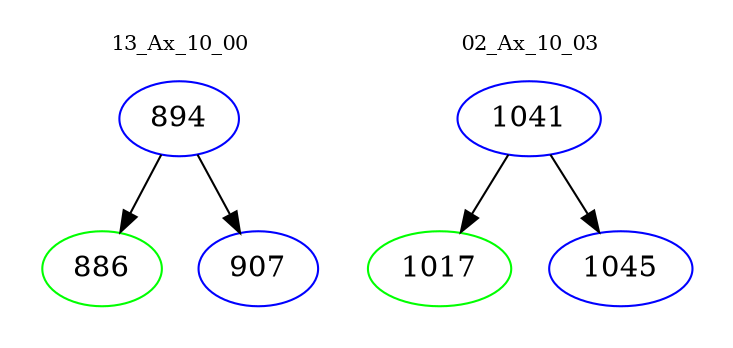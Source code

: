 digraph{
subgraph cluster_0 {
color = white
label = "13_Ax_10_00";
fontsize=10;
T0_894 [label="894", color="blue"]
T0_894 -> T0_886 [color="black"]
T0_886 [label="886", color="green"]
T0_894 -> T0_907 [color="black"]
T0_907 [label="907", color="blue"]
}
subgraph cluster_1 {
color = white
label = "02_Ax_10_03";
fontsize=10;
T1_1041 [label="1041", color="blue"]
T1_1041 -> T1_1017 [color="black"]
T1_1017 [label="1017", color="green"]
T1_1041 -> T1_1045 [color="black"]
T1_1045 [label="1045", color="blue"]
}
}
